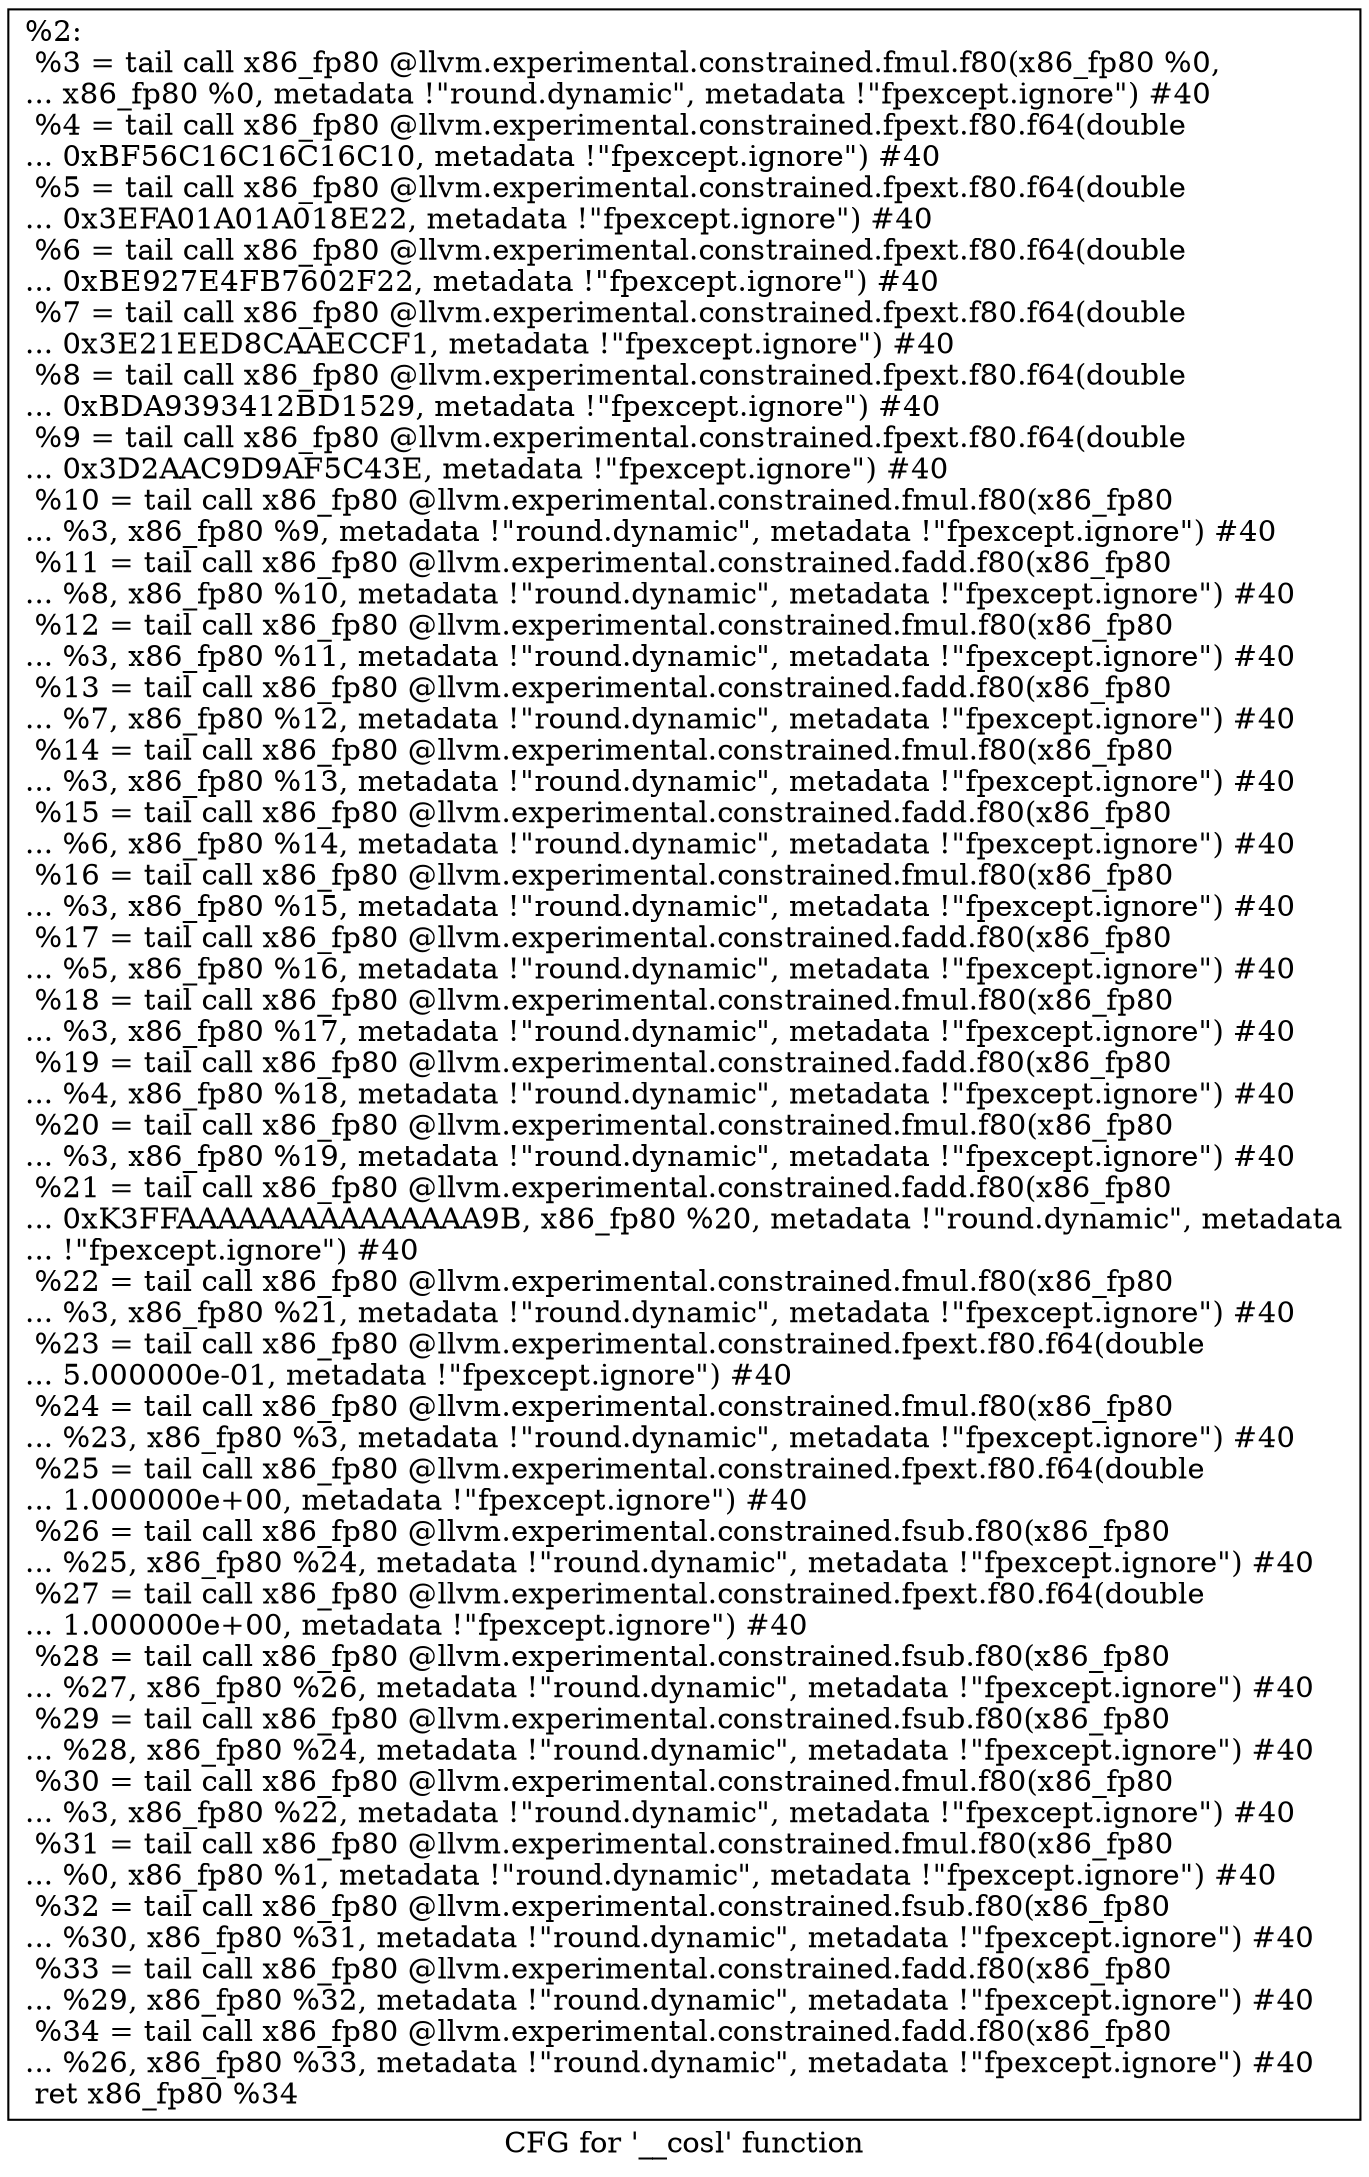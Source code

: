 digraph "CFG for '__cosl' function" {
	label="CFG for '__cosl' function";

	Node0x1a35b10 [shape=record,label="{%2:\l  %3 = tail call x86_fp80 @llvm.experimental.constrained.fmul.f80(x86_fp80 %0,\l... x86_fp80 %0, metadata !\"round.dynamic\", metadata !\"fpexcept.ignore\") #40\l  %4 = tail call x86_fp80 @llvm.experimental.constrained.fpext.f80.f64(double\l... 0xBF56C16C16C16C10, metadata !\"fpexcept.ignore\") #40\l  %5 = tail call x86_fp80 @llvm.experimental.constrained.fpext.f80.f64(double\l... 0x3EFA01A01A018E22, metadata !\"fpexcept.ignore\") #40\l  %6 = tail call x86_fp80 @llvm.experimental.constrained.fpext.f80.f64(double\l... 0xBE927E4FB7602F22, metadata !\"fpexcept.ignore\") #40\l  %7 = tail call x86_fp80 @llvm.experimental.constrained.fpext.f80.f64(double\l... 0x3E21EED8CAAECCF1, metadata !\"fpexcept.ignore\") #40\l  %8 = tail call x86_fp80 @llvm.experimental.constrained.fpext.f80.f64(double\l... 0xBDA9393412BD1529, metadata !\"fpexcept.ignore\") #40\l  %9 = tail call x86_fp80 @llvm.experimental.constrained.fpext.f80.f64(double\l... 0x3D2AAC9D9AF5C43E, metadata !\"fpexcept.ignore\") #40\l  %10 = tail call x86_fp80 @llvm.experimental.constrained.fmul.f80(x86_fp80\l... %3, x86_fp80 %9, metadata !\"round.dynamic\", metadata !\"fpexcept.ignore\") #40\l  %11 = tail call x86_fp80 @llvm.experimental.constrained.fadd.f80(x86_fp80\l... %8, x86_fp80 %10, metadata !\"round.dynamic\", metadata !\"fpexcept.ignore\") #40\l  %12 = tail call x86_fp80 @llvm.experimental.constrained.fmul.f80(x86_fp80\l... %3, x86_fp80 %11, metadata !\"round.dynamic\", metadata !\"fpexcept.ignore\") #40\l  %13 = tail call x86_fp80 @llvm.experimental.constrained.fadd.f80(x86_fp80\l... %7, x86_fp80 %12, metadata !\"round.dynamic\", metadata !\"fpexcept.ignore\") #40\l  %14 = tail call x86_fp80 @llvm.experimental.constrained.fmul.f80(x86_fp80\l... %3, x86_fp80 %13, metadata !\"round.dynamic\", metadata !\"fpexcept.ignore\") #40\l  %15 = tail call x86_fp80 @llvm.experimental.constrained.fadd.f80(x86_fp80\l... %6, x86_fp80 %14, metadata !\"round.dynamic\", metadata !\"fpexcept.ignore\") #40\l  %16 = tail call x86_fp80 @llvm.experimental.constrained.fmul.f80(x86_fp80\l... %3, x86_fp80 %15, metadata !\"round.dynamic\", metadata !\"fpexcept.ignore\") #40\l  %17 = tail call x86_fp80 @llvm.experimental.constrained.fadd.f80(x86_fp80\l... %5, x86_fp80 %16, metadata !\"round.dynamic\", metadata !\"fpexcept.ignore\") #40\l  %18 = tail call x86_fp80 @llvm.experimental.constrained.fmul.f80(x86_fp80\l... %3, x86_fp80 %17, metadata !\"round.dynamic\", metadata !\"fpexcept.ignore\") #40\l  %19 = tail call x86_fp80 @llvm.experimental.constrained.fadd.f80(x86_fp80\l... %4, x86_fp80 %18, metadata !\"round.dynamic\", metadata !\"fpexcept.ignore\") #40\l  %20 = tail call x86_fp80 @llvm.experimental.constrained.fmul.f80(x86_fp80\l... %3, x86_fp80 %19, metadata !\"round.dynamic\", metadata !\"fpexcept.ignore\") #40\l  %21 = tail call x86_fp80 @llvm.experimental.constrained.fadd.f80(x86_fp80\l... 0xK3FFAAAAAAAAAAAAAAA9B, x86_fp80 %20, metadata !\"round.dynamic\", metadata\l... !\"fpexcept.ignore\") #40\l  %22 = tail call x86_fp80 @llvm.experimental.constrained.fmul.f80(x86_fp80\l... %3, x86_fp80 %21, metadata !\"round.dynamic\", metadata !\"fpexcept.ignore\") #40\l  %23 = tail call x86_fp80 @llvm.experimental.constrained.fpext.f80.f64(double\l... 5.000000e-01, metadata !\"fpexcept.ignore\") #40\l  %24 = tail call x86_fp80 @llvm.experimental.constrained.fmul.f80(x86_fp80\l... %23, x86_fp80 %3, metadata !\"round.dynamic\", metadata !\"fpexcept.ignore\") #40\l  %25 = tail call x86_fp80 @llvm.experimental.constrained.fpext.f80.f64(double\l... 1.000000e+00, metadata !\"fpexcept.ignore\") #40\l  %26 = tail call x86_fp80 @llvm.experimental.constrained.fsub.f80(x86_fp80\l... %25, x86_fp80 %24, metadata !\"round.dynamic\", metadata !\"fpexcept.ignore\") #40\l  %27 = tail call x86_fp80 @llvm.experimental.constrained.fpext.f80.f64(double\l... 1.000000e+00, metadata !\"fpexcept.ignore\") #40\l  %28 = tail call x86_fp80 @llvm.experimental.constrained.fsub.f80(x86_fp80\l... %27, x86_fp80 %26, metadata !\"round.dynamic\", metadata !\"fpexcept.ignore\") #40\l  %29 = tail call x86_fp80 @llvm.experimental.constrained.fsub.f80(x86_fp80\l... %28, x86_fp80 %24, metadata !\"round.dynamic\", metadata !\"fpexcept.ignore\") #40\l  %30 = tail call x86_fp80 @llvm.experimental.constrained.fmul.f80(x86_fp80\l... %3, x86_fp80 %22, metadata !\"round.dynamic\", metadata !\"fpexcept.ignore\") #40\l  %31 = tail call x86_fp80 @llvm.experimental.constrained.fmul.f80(x86_fp80\l... %0, x86_fp80 %1, metadata !\"round.dynamic\", metadata !\"fpexcept.ignore\") #40\l  %32 = tail call x86_fp80 @llvm.experimental.constrained.fsub.f80(x86_fp80\l... %30, x86_fp80 %31, metadata !\"round.dynamic\", metadata !\"fpexcept.ignore\") #40\l  %33 = tail call x86_fp80 @llvm.experimental.constrained.fadd.f80(x86_fp80\l... %29, x86_fp80 %32, metadata !\"round.dynamic\", metadata !\"fpexcept.ignore\") #40\l  %34 = tail call x86_fp80 @llvm.experimental.constrained.fadd.f80(x86_fp80\l... %26, x86_fp80 %33, metadata !\"round.dynamic\", metadata !\"fpexcept.ignore\") #40\l  ret x86_fp80 %34\l}"];
}
